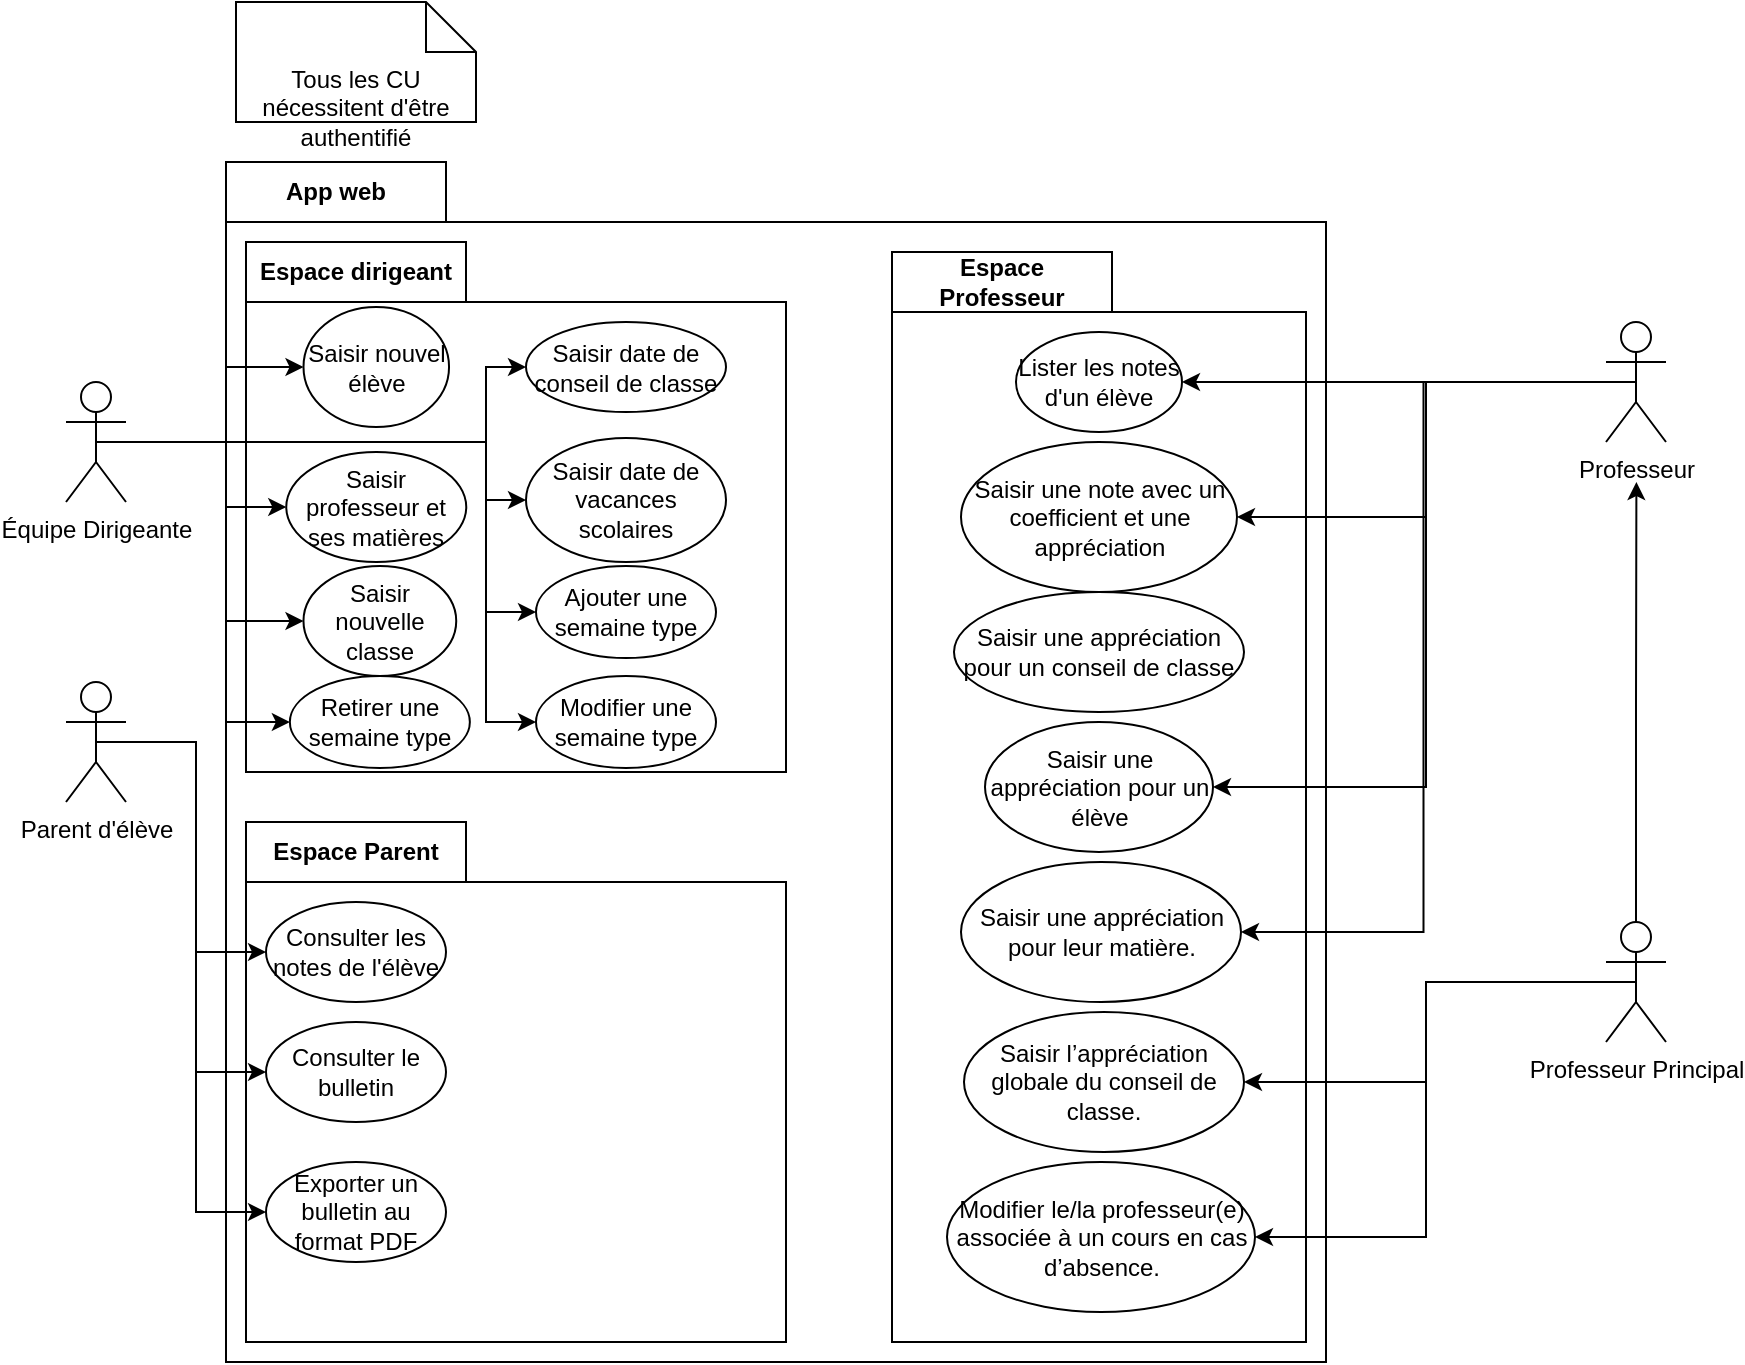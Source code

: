 <mxfile version="24.5.5" type="device">
  <diagram name="Page-1" id="c9JEq32baNURkXDMHkp5">
    <mxGraphModel dx="562" dy="293" grid="1" gridSize="10" guides="1" tooltips="1" connect="1" arrows="1" fold="1" page="1" pageScale="1" pageWidth="827" pageHeight="1169" math="0" shadow="0">
      <root>
        <mxCell id="0" />
        <mxCell id="1" parent="0" />
        <mxCell id="JRM3AFsaAE5Z8g0I-txR-5" value="App web" style="shape=folder;fontStyle=1;tabWidth=110;tabHeight=30;tabPosition=left;html=1;boundedLbl=1;labelInHeader=1;container=1;collapsible=0;whiteSpace=wrap;" parent="1" vertex="1">
          <mxGeometry x="150" y="130" width="550" height="600" as="geometry" />
        </mxCell>
        <mxCell id="JRM3AFsaAE5Z8g0I-txR-6" value="" style="html=1;strokeColor=none;resizeWidth=1;resizeHeight=1;fillColor=none;part=1;connectable=0;allowArrows=0;deletable=0;whiteSpace=wrap;" parent="JRM3AFsaAE5Z8g0I-txR-5" vertex="1">
          <mxGeometry width="550" height="420" relative="1" as="geometry">
            <mxPoint y="30" as="offset" />
          </mxGeometry>
        </mxCell>
        <mxCell id="JRM3AFsaAE5Z8g0I-txR-17" value="Espace dirigeant" style="shape=folder;fontStyle=1;tabWidth=110;tabHeight=30;tabPosition=left;html=1;boundedLbl=1;labelInHeader=1;container=1;collapsible=0;whiteSpace=wrap;" parent="JRM3AFsaAE5Z8g0I-txR-5" vertex="1">
          <mxGeometry x="10" y="40" width="270" height="265" as="geometry" />
        </mxCell>
        <mxCell id="JRM3AFsaAE5Z8g0I-txR-18" value="" style="html=1;strokeColor=none;resizeWidth=1;resizeHeight=1;fillColor=none;part=1;connectable=0;allowArrows=0;deletable=0;whiteSpace=wrap;" parent="JRM3AFsaAE5Z8g0I-txR-17" vertex="1">
          <mxGeometry width="220.0" height="161" relative="1" as="geometry">
            <mxPoint y="30" as="offset" />
          </mxGeometry>
        </mxCell>
        <mxCell id="JRM3AFsaAE5Z8g0I-txR-13" value="Saisir nouvel élève" style="ellipse;whiteSpace=wrap;html=1;" parent="JRM3AFsaAE5Z8g0I-txR-17" vertex="1">
          <mxGeometry x="28.75" y="32.5" width="72.77" height="60" as="geometry" />
        </mxCell>
        <mxCell id="JRM3AFsaAE5Z8g0I-txR-14" value="Saisir professeur et ses matières" style="ellipse;whiteSpace=wrap;html=1;" parent="JRM3AFsaAE5Z8g0I-txR-17" vertex="1">
          <mxGeometry x="20.13" y="105" width="90" height="55" as="geometry" />
        </mxCell>
        <mxCell id="JRM3AFsaAE5Z8g0I-txR-15" value="Saisir nouvelle classe" style="ellipse;whiteSpace=wrap;html=1;" parent="JRM3AFsaAE5Z8g0I-txR-17" vertex="1">
          <mxGeometry x="28.74" y="162" width="76.38" height="55" as="geometry" />
        </mxCell>
        <mxCell id="JRM3AFsaAE5Z8g0I-txR-19" value="Saisir date de conseil de classe" style="ellipse;whiteSpace=wrap;html=1;" parent="JRM3AFsaAE5Z8g0I-txR-17" vertex="1">
          <mxGeometry x="140" y="40" width="100" height="45" as="geometry" />
        </mxCell>
        <mxCell id="JRM3AFsaAE5Z8g0I-txR-20" value="Saisir date de vacances scolaires" style="ellipse;whiteSpace=wrap;html=1;" parent="JRM3AFsaAE5Z8g0I-txR-17" vertex="1">
          <mxGeometry x="140" y="98" width="100" height="62" as="geometry" />
        </mxCell>
        <mxCell id="JRM3AFsaAE5Z8g0I-txR-21" value="Ajouter une semaine type" style="ellipse;whiteSpace=wrap;html=1;" parent="JRM3AFsaAE5Z8g0I-txR-17" vertex="1">
          <mxGeometry x="145" y="162" width="90" height="46" as="geometry" />
        </mxCell>
        <mxCell id="JRM3AFsaAE5Z8g0I-txR-22" value="Modifier une semaine type" style="ellipse;whiteSpace=wrap;html=1;" parent="JRM3AFsaAE5Z8g0I-txR-17" vertex="1">
          <mxGeometry x="145" y="217" width="90" height="46" as="geometry" />
        </mxCell>
        <mxCell id="JRM3AFsaAE5Z8g0I-txR-23" value="Retirer une semaine type" style="ellipse;whiteSpace=wrap;html=1;" parent="JRM3AFsaAE5Z8g0I-txR-17" vertex="1">
          <mxGeometry x="21.93" y="217" width="90" height="46" as="geometry" />
        </mxCell>
        <mxCell id="JRM3AFsaAE5Z8g0I-txR-24" value="Espace Parent" style="shape=folder;fontStyle=1;tabWidth=110;tabHeight=30;tabPosition=left;html=1;boundedLbl=1;labelInHeader=1;container=1;collapsible=0;whiteSpace=wrap;" parent="JRM3AFsaAE5Z8g0I-txR-5" vertex="1">
          <mxGeometry x="10" y="330" width="270" height="260" as="geometry" />
        </mxCell>
        <mxCell id="JRM3AFsaAE5Z8g0I-txR-25" value="" style="html=1;strokeColor=none;resizeWidth=1;resizeHeight=1;fillColor=none;part=1;connectable=0;allowArrows=0;deletable=0;whiteSpace=wrap;" parent="JRM3AFsaAE5Z8g0I-txR-24" vertex="1">
          <mxGeometry width="270" height="182" relative="1" as="geometry">
            <mxPoint y="30" as="offset" />
          </mxGeometry>
        </mxCell>
        <mxCell id="JRM3AFsaAE5Z8g0I-txR-35" value="Consulter les notes de l&#39;élève" style="ellipse;whiteSpace=wrap;html=1;" parent="JRM3AFsaAE5Z8g0I-txR-24" vertex="1">
          <mxGeometry x="10" y="40" width="90" height="50" as="geometry" />
        </mxCell>
        <mxCell id="JRM3AFsaAE5Z8g0I-txR-36" value="Consulter le bulletin" style="ellipse;whiteSpace=wrap;html=1;" parent="JRM3AFsaAE5Z8g0I-txR-24" vertex="1">
          <mxGeometry x="10" y="100" width="90" height="50" as="geometry" />
        </mxCell>
        <mxCell id="JRM3AFsaAE5Z8g0I-txR-37" value="Exporter un bulletin au format PDF" style="ellipse;whiteSpace=wrap;html=1;" parent="JRM3AFsaAE5Z8g0I-txR-24" vertex="1">
          <mxGeometry x="10" y="170" width="90" height="50" as="geometry" />
        </mxCell>
        <mxCell id="JRM3AFsaAE5Z8g0I-txR-26" value="Espace Professeur" style="shape=folder;fontStyle=1;tabWidth=110;tabHeight=30;tabPosition=left;html=1;boundedLbl=1;labelInHeader=1;container=1;collapsible=0;whiteSpace=wrap;" parent="JRM3AFsaAE5Z8g0I-txR-5" vertex="1">
          <mxGeometry x="333" y="45" width="207" height="545" as="geometry" />
        </mxCell>
        <mxCell id="JRM3AFsaAE5Z8g0I-txR-27" value="" style="html=1;strokeColor=none;resizeWidth=1;resizeHeight=1;fillColor=none;part=1;connectable=0;allowArrows=0;deletable=0;whiteSpace=wrap;" parent="JRM3AFsaAE5Z8g0I-txR-26" vertex="1">
          <mxGeometry width="207.0" height="381.5" relative="1" as="geometry">
            <mxPoint y="30" as="offset" />
          </mxGeometry>
        </mxCell>
        <mxCell id="JRM3AFsaAE5Z8g0I-txR-41" value="Lister les notes d&#39;un élève" style="ellipse;whiteSpace=wrap;html=1;" parent="JRM3AFsaAE5Z8g0I-txR-26" vertex="1">
          <mxGeometry x="62" y="40" width="83" height="50" as="geometry" />
        </mxCell>
        <mxCell id="JRM3AFsaAE5Z8g0I-txR-42" value="Saisir une note avec un coefficient et une appréciation" style="ellipse;whiteSpace=wrap;html=1;" parent="JRM3AFsaAE5Z8g0I-txR-26" vertex="1">
          <mxGeometry x="34.5" y="95" width="138" height="75" as="geometry" />
        </mxCell>
        <mxCell id="JRM3AFsaAE5Z8g0I-txR-43" value="&lt;p&gt;Saisir une appréciation pour un conseil de classe &lt;/p&gt;" style="ellipse;whiteSpace=wrap;html=1;" parent="JRM3AFsaAE5Z8g0I-txR-26" vertex="1">
          <mxGeometry x="31" y="170" width="145" height="60" as="geometry" />
        </mxCell>
        <mxCell id="JRM3AFsaAE5Z8g0I-txR-44" value="&lt;p&gt;Saisir une appréciation pour un élève&lt;br&gt;&lt;/p&gt;" style="ellipse;whiteSpace=wrap;html=1;" parent="JRM3AFsaAE5Z8g0I-txR-26" vertex="1">
          <mxGeometry x="46.5" y="235" width="114" height="65" as="geometry" />
        </mxCell>
        <mxCell id="JRM3AFsaAE5Z8g0I-txR-45" value="&lt;p&gt;Saisir une appréciation pour leur matière.&lt;/p&gt;" style="ellipse;whiteSpace=wrap;html=1;" parent="JRM3AFsaAE5Z8g0I-txR-26" vertex="1">
          <mxGeometry x="34.5" y="305" width="140" height="70" as="geometry" />
        </mxCell>
        <mxCell id="JRM3AFsaAE5Z8g0I-txR-46" value="&lt;p&gt;Saisir l’appréciation globale du conseil de classe. &lt;/p&gt;" style="ellipse;whiteSpace=wrap;html=1;" parent="JRM3AFsaAE5Z8g0I-txR-26" vertex="1">
          <mxGeometry x="36" y="380" width="140" height="70" as="geometry" />
        </mxCell>
        <mxCell id="JRM3AFsaAE5Z8g0I-txR-47" value="&lt;p&gt; &lt;/p&gt;&lt;p&gt;Modifier le/la professeur(e) associée à un cours en cas d’absence.&lt;/p&gt;" style="ellipse;whiteSpace=wrap;html=1;" parent="JRM3AFsaAE5Z8g0I-txR-26" vertex="1">
          <mxGeometry x="27.5" y="455" width="154" height="75" as="geometry" />
        </mxCell>
        <mxCell id="JRM3AFsaAE5Z8g0I-txR-28" style="edgeStyle=orthogonalEdgeStyle;rounded=0;orthogonalLoop=1;jettySize=auto;html=1;exitX=0.5;exitY=0.5;exitDx=0;exitDy=0;exitPerimeter=0;entryX=0;entryY=0.5;entryDx=0;entryDy=0;" parent="1" source="JRM3AFsaAE5Z8g0I-txR-8" target="JRM3AFsaAE5Z8g0I-txR-23" edge="1">
          <mxGeometry relative="1" as="geometry">
            <Array as="points">
              <mxPoint x="150" y="270" />
              <mxPoint x="150" y="410" />
            </Array>
          </mxGeometry>
        </mxCell>
        <mxCell id="JRM3AFsaAE5Z8g0I-txR-29" style="edgeStyle=orthogonalEdgeStyle;rounded=0;orthogonalLoop=1;jettySize=auto;html=1;exitX=0.5;exitY=0.5;exitDx=0;exitDy=0;exitPerimeter=0;entryX=0;entryY=0.5;entryDx=0;entryDy=0;" parent="1" source="JRM3AFsaAE5Z8g0I-txR-8" target="JRM3AFsaAE5Z8g0I-txR-15" edge="1">
          <mxGeometry relative="1" as="geometry">
            <Array as="points">
              <mxPoint x="150" y="270" />
              <mxPoint x="150" y="359" />
            </Array>
          </mxGeometry>
        </mxCell>
        <mxCell id="JRM3AFsaAE5Z8g0I-txR-30" style="edgeStyle=orthogonalEdgeStyle;rounded=0;orthogonalLoop=1;jettySize=auto;html=1;exitX=0.5;exitY=0.5;exitDx=0;exitDy=0;exitPerimeter=0;entryX=0;entryY=0.5;entryDx=0;entryDy=0;" parent="1" source="JRM3AFsaAE5Z8g0I-txR-8" target="JRM3AFsaAE5Z8g0I-txR-14" edge="1">
          <mxGeometry relative="1" as="geometry">
            <Array as="points">
              <mxPoint x="150" y="270" />
              <mxPoint x="150" y="302" />
            </Array>
          </mxGeometry>
        </mxCell>
        <mxCell id="JRM3AFsaAE5Z8g0I-txR-31" style="edgeStyle=orthogonalEdgeStyle;rounded=0;orthogonalLoop=1;jettySize=auto;html=1;exitX=0.5;exitY=0.5;exitDx=0;exitDy=0;exitPerimeter=0;entryX=0;entryY=0.5;entryDx=0;entryDy=0;" parent="1" source="JRM3AFsaAE5Z8g0I-txR-8" target="JRM3AFsaAE5Z8g0I-txR-13" edge="1">
          <mxGeometry relative="1" as="geometry">
            <Array as="points">
              <mxPoint x="150" y="270" />
              <mxPoint x="150" y="233" />
            </Array>
          </mxGeometry>
        </mxCell>
        <mxCell id="JRM3AFsaAE5Z8g0I-txR-32" style="edgeStyle=orthogonalEdgeStyle;rounded=0;orthogonalLoop=1;jettySize=auto;html=1;exitX=0.5;exitY=0.5;exitDx=0;exitDy=0;exitPerimeter=0;entryX=0;entryY=0.5;entryDx=0;entryDy=0;" parent="1" source="JRM3AFsaAE5Z8g0I-txR-8" target="JRM3AFsaAE5Z8g0I-txR-19" edge="1">
          <mxGeometry relative="1" as="geometry">
            <Array as="points">
              <mxPoint x="280" y="270" />
              <mxPoint x="280" y="233" />
            </Array>
          </mxGeometry>
        </mxCell>
        <mxCell id="JRM3AFsaAE5Z8g0I-txR-33" style="edgeStyle=orthogonalEdgeStyle;rounded=0;orthogonalLoop=1;jettySize=auto;html=1;exitX=0.5;exitY=0.5;exitDx=0;exitDy=0;exitPerimeter=0;entryX=0;entryY=0.5;entryDx=0;entryDy=0;" parent="1" source="JRM3AFsaAE5Z8g0I-txR-8" target="JRM3AFsaAE5Z8g0I-txR-20" edge="1">
          <mxGeometry relative="1" as="geometry">
            <Array as="points">
              <mxPoint x="280" y="270" />
              <mxPoint x="280" y="299" />
            </Array>
          </mxGeometry>
        </mxCell>
        <mxCell id="sfAEgFeNzfs1CsbXX6Og-4" style="edgeStyle=orthogonalEdgeStyle;rounded=0;orthogonalLoop=1;jettySize=auto;html=1;exitX=0.5;exitY=0.5;exitDx=0;exitDy=0;exitPerimeter=0;entryX=0;entryY=0.5;entryDx=0;entryDy=0;" edge="1" parent="1" source="JRM3AFsaAE5Z8g0I-txR-8" target="JRM3AFsaAE5Z8g0I-txR-21">
          <mxGeometry relative="1" as="geometry">
            <Array as="points">
              <mxPoint x="280" y="270" />
              <mxPoint x="280" y="355" />
            </Array>
          </mxGeometry>
        </mxCell>
        <mxCell id="sfAEgFeNzfs1CsbXX6Og-5" style="edgeStyle=orthogonalEdgeStyle;rounded=0;orthogonalLoop=1;jettySize=auto;html=1;exitX=0.5;exitY=0.5;exitDx=0;exitDy=0;exitPerimeter=0;entryX=0;entryY=0.5;entryDx=0;entryDy=0;" edge="1" parent="1" source="JRM3AFsaAE5Z8g0I-txR-8" target="JRM3AFsaAE5Z8g0I-txR-22">
          <mxGeometry relative="1" as="geometry">
            <Array as="points">
              <mxPoint x="280" y="270" />
              <mxPoint x="280" y="410" />
            </Array>
          </mxGeometry>
        </mxCell>
        <mxCell id="JRM3AFsaAE5Z8g0I-txR-8" value="Équipe Dirigeante" style="shape=umlActor;verticalLabelPosition=bottom;verticalAlign=top;html=1;" parent="1" vertex="1">
          <mxGeometry x="70" y="240" width="30" height="60" as="geometry" />
        </mxCell>
        <mxCell id="JRM3AFsaAE5Z8g0I-txR-48" style="edgeStyle=orthogonalEdgeStyle;rounded=0;orthogonalLoop=1;jettySize=auto;html=1;exitX=0.5;exitY=0.5;exitDx=0;exitDy=0;exitPerimeter=0;entryX=1;entryY=0.5;entryDx=0;entryDy=0;" parent="1" source="JRM3AFsaAE5Z8g0I-txR-9" target="JRM3AFsaAE5Z8g0I-txR-47" edge="1">
          <mxGeometry relative="1" as="geometry">
            <Array as="points">
              <mxPoint x="750" y="540" />
              <mxPoint x="750" y="668" />
            </Array>
          </mxGeometry>
        </mxCell>
        <mxCell id="JRM3AFsaAE5Z8g0I-txR-49" style="edgeStyle=orthogonalEdgeStyle;rounded=0;orthogonalLoop=1;jettySize=auto;html=1;exitX=0.5;exitY=0.5;exitDx=0;exitDy=0;exitPerimeter=0;entryX=1;entryY=0.5;entryDx=0;entryDy=0;" parent="1" source="JRM3AFsaAE5Z8g0I-txR-9" target="JRM3AFsaAE5Z8g0I-txR-46" edge="1">
          <mxGeometry relative="1" as="geometry">
            <Array as="points">
              <mxPoint x="750" y="540" />
              <mxPoint x="750" y="590" />
            </Array>
          </mxGeometry>
        </mxCell>
        <mxCell id="sfAEgFeNzfs1CsbXX6Og-2" style="edgeStyle=orthogonalEdgeStyle;rounded=0;orthogonalLoop=1;jettySize=auto;html=1;exitX=0.5;exitY=0;exitDx=0;exitDy=0;exitPerimeter=0;" edge="1" parent="1" source="JRM3AFsaAE5Z8g0I-txR-9">
          <mxGeometry relative="1" as="geometry">
            <mxPoint x="855.2" y="290" as="targetPoint" />
          </mxGeometry>
        </mxCell>
        <mxCell id="JRM3AFsaAE5Z8g0I-txR-9" value="Professeur Principal" style="shape=umlActor;verticalLabelPosition=bottom;verticalAlign=top;html=1;" parent="1" vertex="1">
          <mxGeometry x="840" y="510" width="30" height="60" as="geometry" />
        </mxCell>
        <mxCell id="JRM3AFsaAE5Z8g0I-txR-56" style="edgeStyle=orthogonalEdgeStyle;rounded=0;orthogonalLoop=1;jettySize=auto;html=1;exitX=0.5;exitY=0.5;exitDx=0;exitDy=0;exitPerimeter=0;entryX=1;entryY=0.5;entryDx=0;entryDy=0;" parent="1" source="JRM3AFsaAE5Z8g0I-txR-10" target="JRM3AFsaAE5Z8g0I-txR-42" edge="1">
          <mxGeometry relative="1" as="geometry">
            <Array as="points">
              <mxPoint x="750" y="240" />
              <mxPoint x="750" y="308" />
            </Array>
          </mxGeometry>
        </mxCell>
        <mxCell id="JRM3AFsaAE5Z8g0I-txR-57" style="edgeStyle=orthogonalEdgeStyle;rounded=0;orthogonalLoop=1;jettySize=auto;html=1;exitX=0.5;exitY=0.5;exitDx=0;exitDy=0;exitPerimeter=0;entryX=1;entryY=0.5;entryDx=0;entryDy=0;" parent="1" source="JRM3AFsaAE5Z8g0I-txR-10" target="JRM3AFsaAE5Z8g0I-txR-44" edge="1">
          <mxGeometry relative="1" as="geometry">
            <Array as="points">
              <mxPoint x="750" y="240" />
              <mxPoint x="750" y="443" />
            </Array>
          </mxGeometry>
        </mxCell>
        <mxCell id="JRM3AFsaAE5Z8g0I-txR-58" style="edgeStyle=orthogonalEdgeStyle;rounded=0;orthogonalLoop=1;jettySize=auto;html=1;exitX=0.5;exitY=0.5;exitDx=0;exitDy=0;exitPerimeter=0;entryX=1;entryY=0.5;entryDx=0;entryDy=0;" parent="1" source="JRM3AFsaAE5Z8g0I-txR-10" target="JRM3AFsaAE5Z8g0I-txR-45" edge="1">
          <mxGeometry relative="1" as="geometry" />
        </mxCell>
        <mxCell id="JRM3AFsaAE5Z8g0I-txR-59" style="edgeStyle=orthogonalEdgeStyle;rounded=0;orthogonalLoop=1;jettySize=auto;html=1;exitX=0.5;exitY=0.5;exitDx=0;exitDy=0;exitPerimeter=0;entryX=1;entryY=0.5;entryDx=0;entryDy=0;" parent="1" source="JRM3AFsaAE5Z8g0I-txR-10" target="JRM3AFsaAE5Z8g0I-txR-41" edge="1">
          <mxGeometry relative="1" as="geometry" />
        </mxCell>
        <mxCell id="JRM3AFsaAE5Z8g0I-txR-10" value="Professeur" style="shape=umlActor;verticalLabelPosition=bottom;verticalAlign=top;html=1;" parent="1" vertex="1">
          <mxGeometry x="840" y="210" width="30" height="60" as="geometry" />
        </mxCell>
        <mxCell id="JRM3AFsaAE5Z8g0I-txR-38" style="edgeStyle=orthogonalEdgeStyle;rounded=0;orthogonalLoop=1;jettySize=auto;html=1;exitX=0.5;exitY=0.5;exitDx=0;exitDy=0;exitPerimeter=0;entryX=0;entryY=0.5;entryDx=0;entryDy=0;" parent="1" source="JRM3AFsaAE5Z8g0I-txR-11" target="JRM3AFsaAE5Z8g0I-txR-35" edge="1">
          <mxGeometry relative="1" as="geometry" />
        </mxCell>
        <mxCell id="JRM3AFsaAE5Z8g0I-txR-40" style="edgeStyle=orthogonalEdgeStyle;rounded=0;orthogonalLoop=1;jettySize=auto;html=1;exitX=0.5;exitY=0.5;exitDx=0;exitDy=0;exitPerimeter=0;entryX=0;entryY=0.5;entryDx=0;entryDy=0;" parent="1" source="JRM3AFsaAE5Z8g0I-txR-11" target="JRM3AFsaAE5Z8g0I-txR-36" edge="1">
          <mxGeometry relative="1" as="geometry" />
        </mxCell>
        <mxCell id="sfAEgFeNzfs1CsbXX6Og-3" style="edgeStyle=orthogonalEdgeStyle;rounded=0;orthogonalLoop=1;jettySize=auto;html=1;exitX=0.5;exitY=0.5;exitDx=0;exitDy=0;exitPerimeter=0;entryX=0;entryY=0.5;entryDx=0;entryDy=0;" edge="1" parent="1" source="JRM3AFsaAE5Z8g0I-txR-11" target="JRM3AFsaAE5Z8g0I-txR-37">
          <mxGeometry relative="1" as="geometry" />
        </mxCell>
        <mxCell id="JRM3AFsaAE5Z8g0I-txR-11" value="&lt;div&gt;Parent d&#39;élève&lt;/div&gt;" style="shape=umlActor;verticalLabelPosition=bottom;verticalAlign=top;html=1;" parent="1" vertex="1">
          <mxGeometry x="70" y="390" width="30" height="60" as="geometry" />
        </mxCell>
        <mxCell id="sfAEgFeNzfs1CsbXX6Og-1" value="Tous les CU nécessitent d&#39;être authentifié" style="shape=note2;boundedLbl=1;whiteSpace=wrap;html=1;size=25;verticalAlign=top;align=center;" vertex="1" parent="1">
          <mxGeometry x="155" y="50" width="120" height="60" as="geometry" />
        </mxCell>
      </root>
    </mxGraphModel>
  </diagram>
</mxfile>
